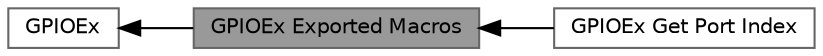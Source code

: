 digraph "GPIOEx Exported Macros"
{
 // LATEX_PDF_SIZE
  bgcolor="transparent";
  edge [fontname=Helvetica,fontsize=10,labelfontname=Helvetica,labelfontsize=10];
  node [fontname=Helvetica,fontsize=10,shape=box,height=0.2,width=0.4];
  rankdir=LR;
  Node2 [label="GPIOEx",height=0.2,width=0.4,color="grey40", fillcolor="white", style="filled",URL="$group___g_p_i_o_ex.html",tooltip="GPIO Extended HAL module driver."];
  Node1 [label="GPIOEx Exported Macros",height=0.2,width=0.4,color="gray40", fillcolor="grey60", style="filled", fontcolor="black",tooltip=" "];
  Node3 [label="GPIOEx Get Port Index",height=0.2,width=0.4,color="grey40", fillcolor="white", style="filled",URL="$group___g_p_i_o_ex___get___port___index.html",tooltip=" "];
  Node2->Node1 [shape=plaintext, dir="back", style="solid"];
  Node1->Node3 [shape=plaintext, dir="back", style="solid"];
}

